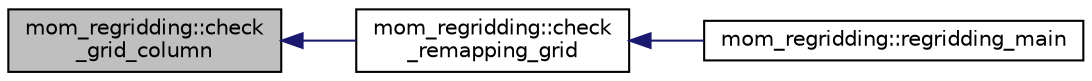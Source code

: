 digraph "mom_regridding::check_grid_column"
{
 // INTERACTIVE_SVG=YES
  edge [fontname="Helvetica",fontsize="10",labelfontname="Helvetica",labelfontsize="10"];
  node [fontname="Helvetica",fontsize="10",shape=record];
  rankdir="LR";
  Node89 [label="mom_regridding::check\l_grid_column",height=0.2,width=0.4,color="black", fillcolor="grey75", style="filled", fontcolor="black"];
  Node89 -> Node90 [dir="back",color="midnightblue",fontsize="10",style="solid",fontname="Helvetica"];
  Node90 [label="mom_regridding::check\l_remapping_grid",height=0.2,width=0.4,color="black", fillcolor="white", style="filled",URL="$namespacemom__regridding.html#a810d6a0658d645ac7a9e2b6680ce819c",tooltip="Check that the total thickness of two grids match. "];
  Node90 -> Node91 [dir="back",color="midnightblue",fontsize="10",style="solid",fontname="Helvetica"];
  Node91 [label="mom_regridding::regridding_main",height=0.2,width=0.4,color="black", fillcolor="white", style="filled",URL="$namespacemom__regridding.html#ab354fe3423a39fef6f2b66f409b1682c"];
}
